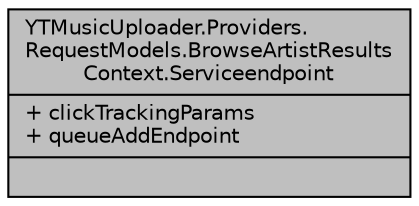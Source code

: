 digraph "YTMusicUploader.Providers.RequestModels.BrowseArtistResultsContext.Serviceendpoint"
{
 // LATEX_PDF_SIZE
  edge [fontname="Helvetica",fontsize="10",labelfontname="Helvetica",labelfontsize="10"];
  node [fontname="Helvetica",fontsize="10",shape=record];
  Node1 [label="{YTMusicUploader.Providers.\lRequestModels.BrowseArtistResults\lContext.Serviceendpoint\n|+ clickTrackingParams\l+ queueAddEndpoint\l|}",height=0.2,width=0.4,color="black", fillcolor="grey75", style="filled", fontcolor="black",tooltip=" "];
}
